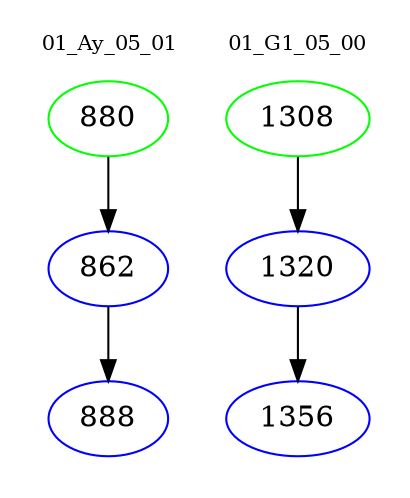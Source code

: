 digraph{
subgraph cluster_0 {
color = white
label = "01_Ay_05_01";
fontsize=10;
T0_880 [label="880", color="green"]
T0_880 -> T0_862 [color="black"]
T0_862 [label="862", color="blue"]
T0_862 -> T0_888 [color="black"]
T0_888 [label="888", color="blue"]
}
subgraph cluster_1 {
color = white
label = "01_G1_05_00";
fontsize=10;
T1_1308 [label="1308", color="green"]
T1_1308 -> T1_1320 [color="black"]
T1_1320 [label="1320", color="blue"]
T1_1320 -> T1_1356 [color="black"]
T1_1356 [label="1356", color="blue"]
}
}
